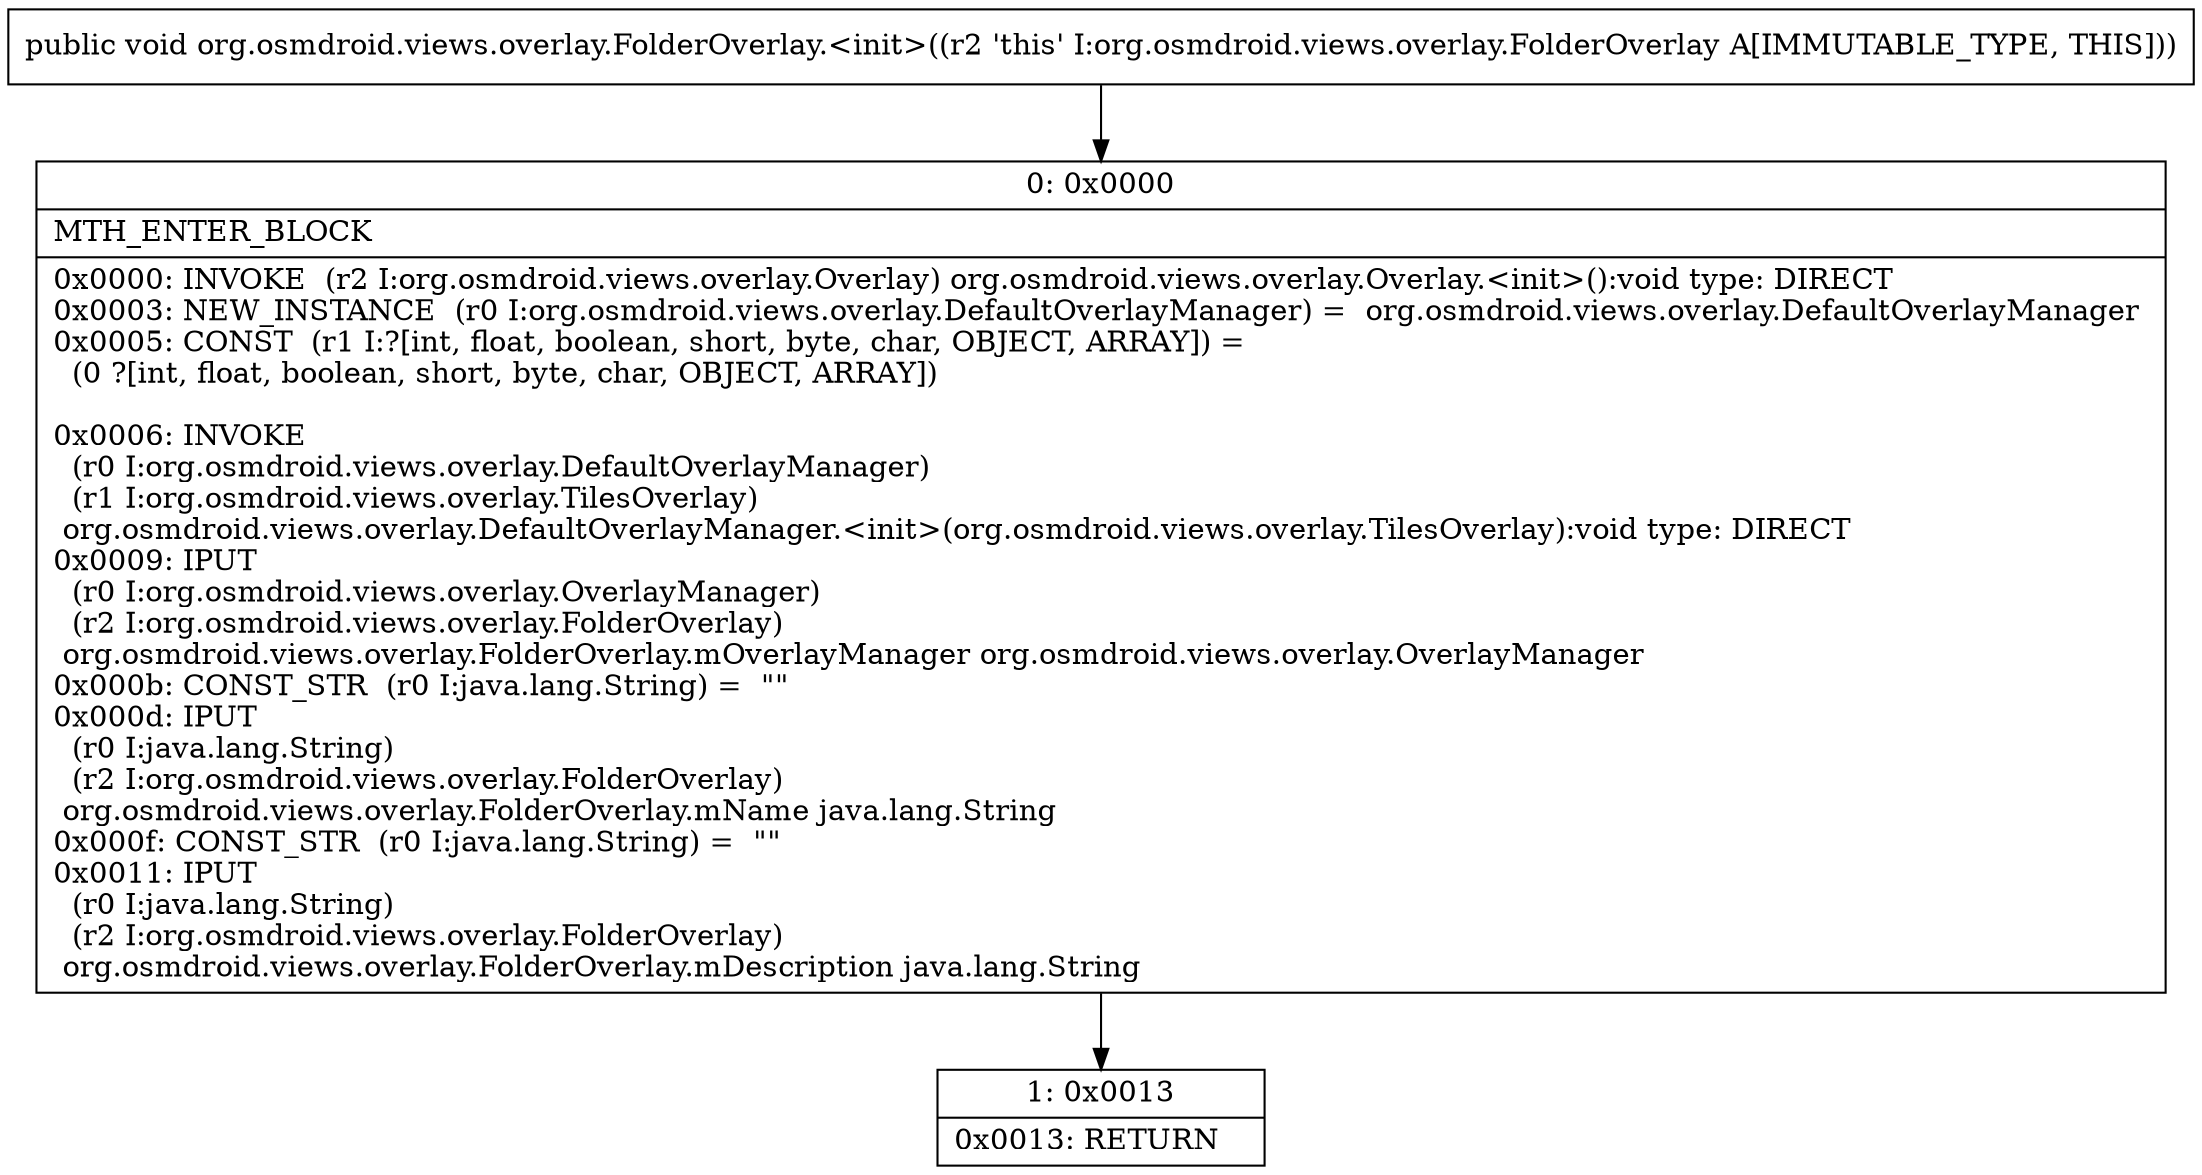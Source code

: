 digraph "CFG fororg.osmdroid.views.overlay.FolderOverlay.\<init\>()V" {
Node_0 [shape=record,label="{0\:\ 0x0000|MTH_ENTER_BLOCK\l|0x0000: INVOKE  (r2 I:org.osmdroid.views.overlay.Overlay) org.osmdroid.views.overlay.Overlay.\<init\>():void type: DIRECT \l0x0003: NEW_INSTANCE  (r0 I:org.osmdroid.views.overlay.DefaultOverlayManager) =  org.osmdroid.views.overlay.DefaultOverlayManager \l0x0005: CONST  (r1 I:?[int, float, boolean, short, byte, char, OBJECT, ARRAY]) = \l  (0 ?[int, float, boolean, short, byte, char, OBJECT, ARRAY])\l \l0x0006: INVOKE  \l  (r0 I:org.osmdroid.views.overlay.DefaultOverlayManager)\l  (r1 I:org.osmdroid.views.overlay.TilesOverlay)\l org.osmdroid.views.overlay.DefaultOverlayManager.\<init\>(org.osmdroid.views.overlay.TilesOverlay):void type: DIRECT \l0x0009: IPUT  \l  (r0 I:org.osmdroid.views.overlay.OverlayManager)\l  (r2 I:org.osmdroid.views.overlay.FolderOverlay)\l org.osmdroid.views.overlay.FolderOverlay.mOverlayManager org.osmdroid.views.overlay.OverlayManager \l0x000b: CONST_STR  (r0 I:java.lang.String) =  \"\" \l0x000d: IPUT  \l  (r0 I:java.lang.String)\l  (r2 I:org.osmdroid.views.overlay.FolderOverlay)\l org.osmdroid.views.overlay.FolderOverlay.mName java.lang.String \l0x000f: CONST_STR  (r0 I:java.lang.String) =  \"\" \l0x0011: IPUT  \l  (r0 I:java.lang.String)\l  (r2 I:org.osmdroid.views.overlay.FolderOverlay)\l org.osmdroid.views.overlay.FolderOverlay.mDescription java.lang.String \l}"];
Node_1 [shape=record,label="{1\:\ 0x0013|0x0013: RETURN   \l}"];
MethodNode[shape=record,label="{public void org.osmdroid.views.overlay.FolderOverlay.\<init\>((r2 'this' I:org.osmdroid.views.overlay.FolderOverlay A[IMMUTABLE_TYPE, THIS])) }"];
MethodNode -> Node_0;
Node_0 -> Node_1;
}


